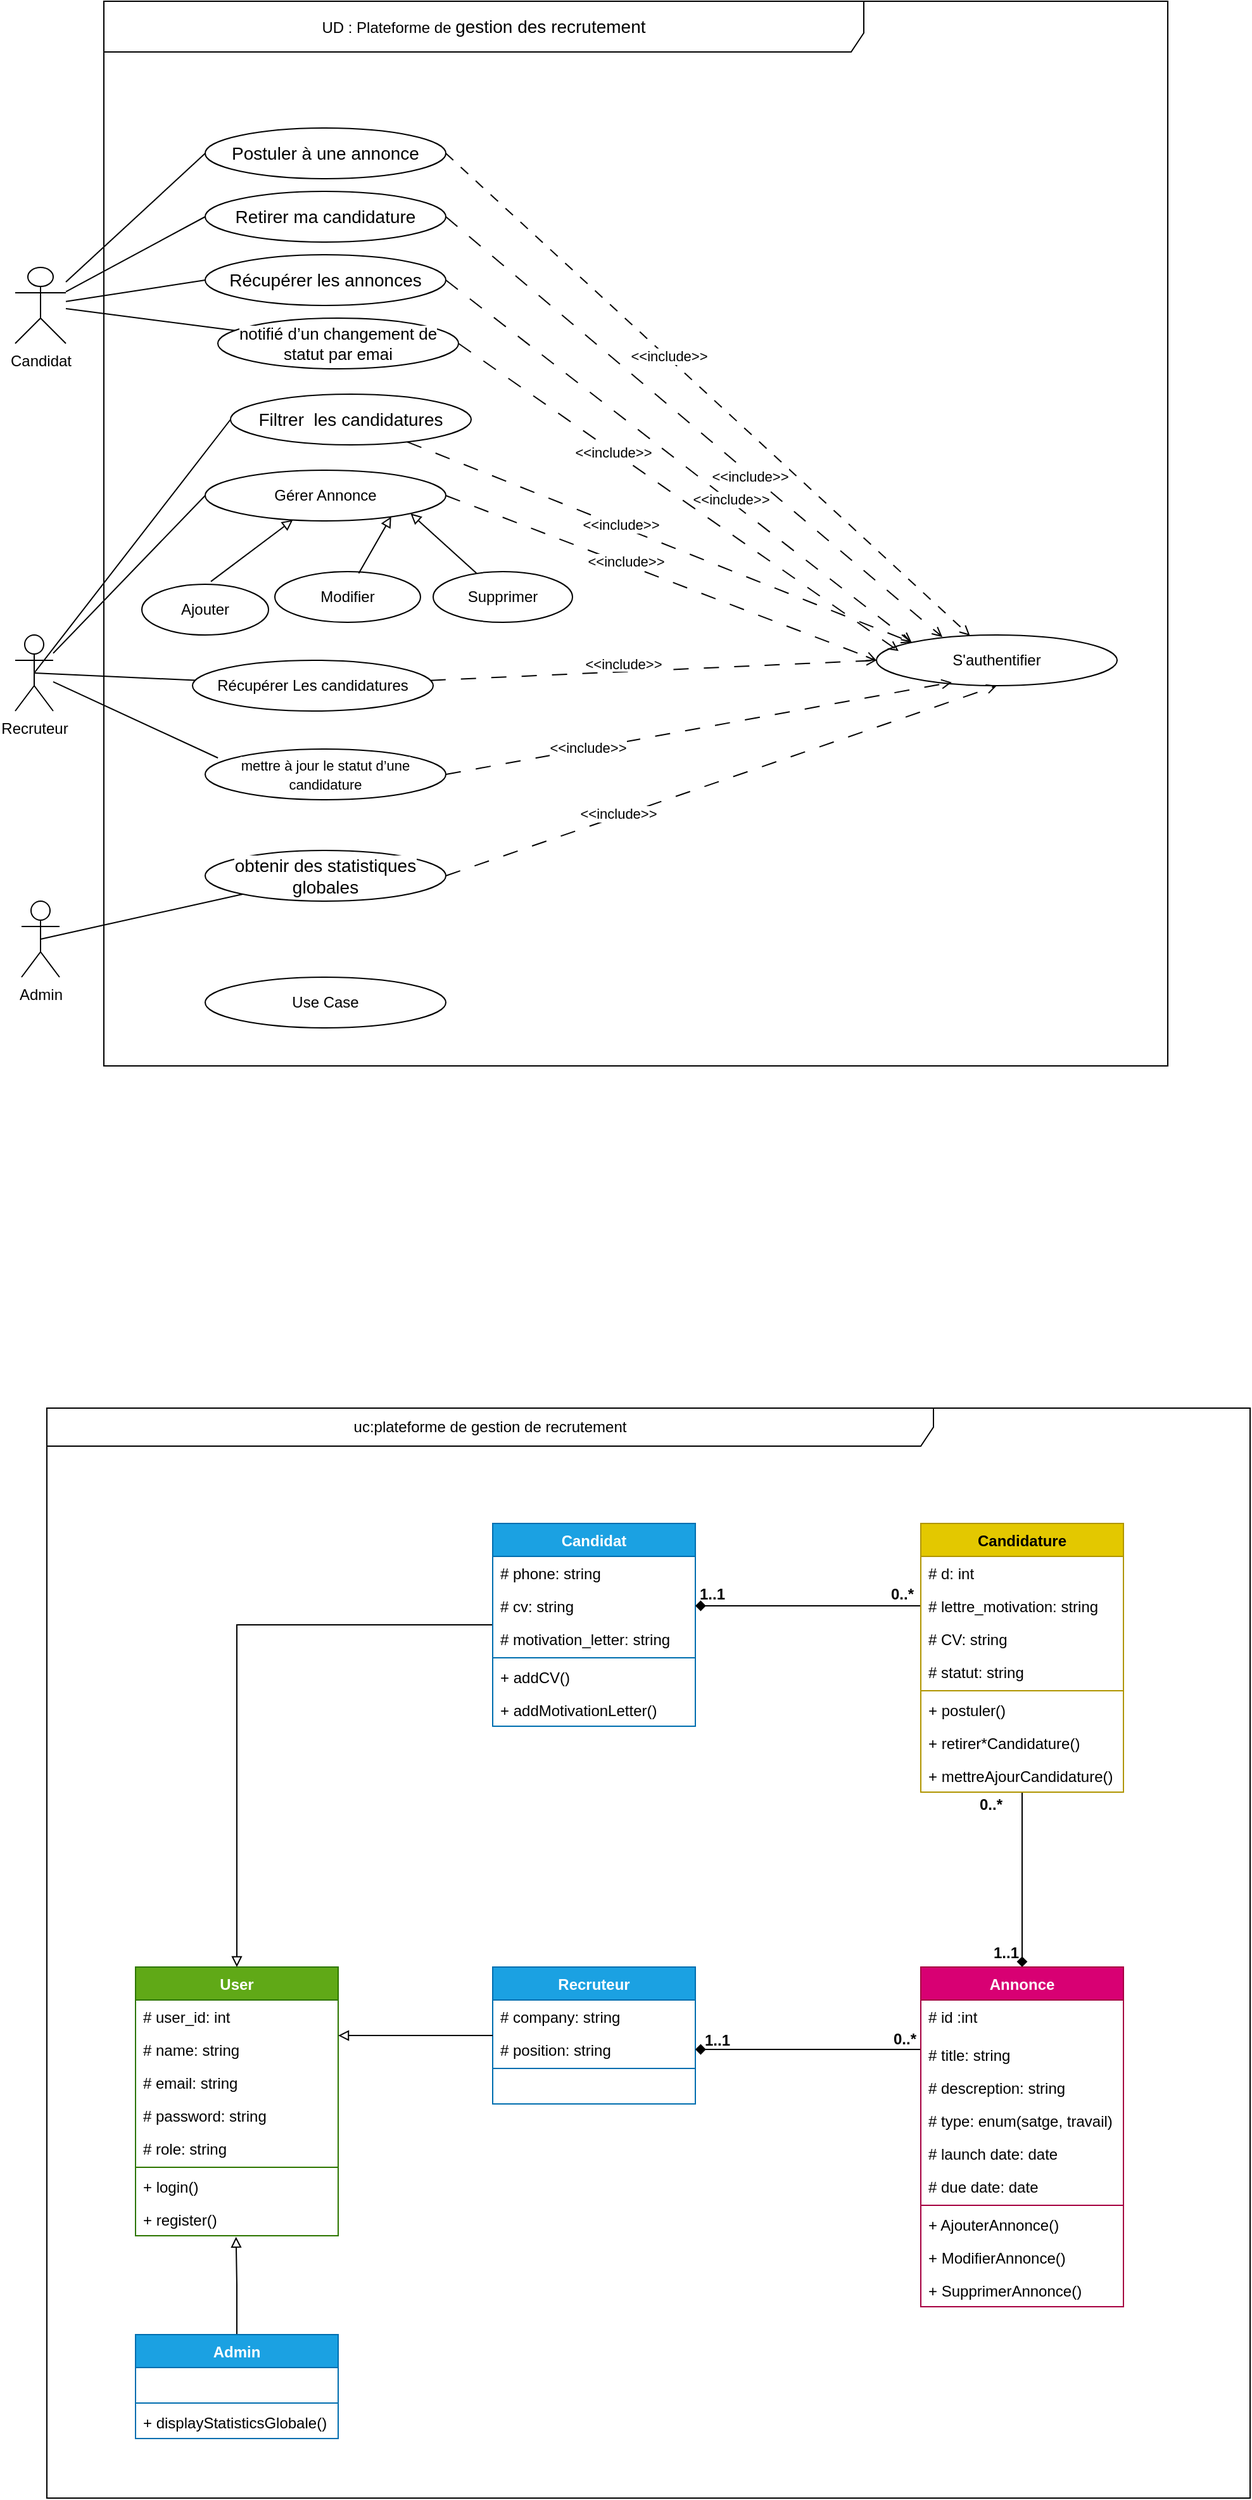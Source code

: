 <mxfile version="26.1.1">
  <diagram name="Page-1" id="lt_6chC2XqTrLGjr5Eiz">
    <mxGraphModel dx="1594" dy="835" grid="1" gridSize="10" guides="1" tooltips="1" connect="1" arrows="1" fold="1" page="1" pageScale="1" pageWidth="1100" pageHeight="850" math="0" shadow="0">
      <root>
        <mxCell id="0" />
        <mxCell id="1" parent="0" />
        <mxCell id="cfApL4s1ZrQ7Wk8DJl4_-1" value="UD : Plateforme de&amp;nbsp;&lt;span style=&quot;font-family: &amp;quot;Nunito Sans&amp;quot;, sans-serif; font-size: 14px; text-align: start; white-space-collapse: preserve; background-color: rgb(255, 255, 255);&quot;&gt;gestion des recrutement&lt;/span&gt;" style="shape=umlFrame;whiteSpace=wrap;html=1;pointerEvents=0;width=600;height=40;" vertex="1" parent="1">
          <mxGeometry x="120" width="840" height="840" as="geometry" />
        </mxCell>
        <mxCell id="cfApL4s1ZrQ7Wk8DJl4_-21" style="rounded=0;orthogonalLoop=1;jettySize=auto;html=1;entryX=0;entryY=0.5;entryDx=0;entryDy=0;endArrow=none;startFill=0;" edge="1" parent="1" source="cfApL4s1ZrQ7Wk8DJl4_-2" target="cfApL4s1ZrQ7Wk8DJl4_-5">
          <mxGeometry relative="1" as="geometry" />
        </mxCell>
        <mxCell id="cfApL4s1ZrQ7Wk8DJl4_-22" style="rounded=0;orthogonalLoop=1;jettySize=auto;html=1;entryX=0;entryY=0.5;entryDx=0;entryDy=0;endArrow=none;startFill=0;" edge="1" parent="1" source="cfApL4s1ZrQ7Wk8DJl4_-2" target="cfApL4s1ZrQ7Wk8DJl4_-11">
          <mxGeometry relative="1" as="geometry" />
        </mxCell>
        <mxCell id="cfApL4s1ZrQ7Wk8DJl4_-23" style="rounded=0;orthogonalLoop=1;jettySize=auto;html=1;entryX=0;entryY=0.5;entryDx=0;entryDy=0;endArrow=none;startFill=0;exitX=0.5;exitY=0.5;exitDx=0;exitDy=0;exitPerimeter=0;" edge="1" parent="1" source="cfApL4s1ZrQ7Wk8DJl4_-3" target="cfApL4s1ZrQ7Wk8DJl4_-12">
          <mxGeometry relative="1" as="geometry" />
        </mxCell>
        <mxCell id="cfApL4s1ZrQ7Wk8DJl4_-24" style="rounded=0;orthogonalLoop=1;jettySize=auto;html=1;entryX=0;entryY=0.5;entryDx=0;entryDy=0;endArrow=none;startFill=0;" edge="1" parent="1" source="cfApL4s1ZrQ7Wk8DJl4_-2" target="cfApL4s1ZrQ7Wk8DJl4_-8">
          <mxGeometry relative="1" as="geometry" />
        </mxCell>
        <mxCell id="cfApL4s1ZrQ7Wk8DJl4_-2" value="Candidat" style="shape=umlActor;verticalLabelPosition=bottom;verticalAlign=top;html=1;" vertex="1" parent="1">
          <mxGeometry x="50" y="210" width="40" height="60" as="geometry" />
        </mxCell>
        <mxCell id="cfApL4s1ZrQ7Wk8DJl4_-3" value="Recruteur" style="shape=umlActor;verticalLabelPosition=bottom;verticalAlign=top;html=1;" vertex="1" parent="1">
          <mxGeometry x="50" y="500" width="30" height="60" as="geometry" />
        </mxCell>
        <mxCell id="cfApL4s1ZrQ7Wk8DJl4_-4" value="Admin" style="shape=umlActor;verticalLabelPosition=bottom;verticalAlign=top;html=1;" vertex="1" parent="1">
          <mxGeometry x="55" y="710" width="30" height="60" as="geometry" />
        </mxCell>
        <mxCell id="cfApL4s1ZrQ7Wk8DJl4_-37" style="rounded=0;orthogonalLoop=1;jettySize=auto;html=1;exitX=1;exitY=0.5;exitDx=0;exitDy=0;endArrow=open;endFill=0;dashed=1;dashPattern=8 8;" edge="1" parent="1" source="cfApL4s1ZrQ7Wk8DJl4_-5" target="cfApL4s1ZrQ7Wk8DJl4_-14">
          <mxGeometry relative="1" as="geometry" />
        </mxCell>
        <mxCell id="cfApL4s1ZrQ7Wk8DJl4_-44" value="&amp;lt;&amp;lt;include&amp;gt;&amp;gt;" style="edgeLabel;html=1;align=center;verticalAlign=middle;resizable=0;points=[];" vertex="1" connectable="0" parent="cfApL4s1ZrQ7Wk8DJl4_-37">
          <mxGeometry x="-0.154" y="2" relative="1" as="geometry">
            <mxPoint x="-1" as="offset" />
          </mxGeometry>
        </mxCell>
        <mxCell id="cfApL4s1ZrQ7Wk8DJl4_-5" value="&lt;span style=&quot;font-family: &amp;quot;Nunito Sans&amp;quot;, sans-serif; font-size: 14px; text-align: left; background-color: rgb(255, 255, 255);&quot;&gt;Postuler à une annonce&lt;/span&gt;" style="ellipse;whiteSpace=wrap;html=1;" vertex="1" parent="1">
          <mxGeometry x="200" y="100" width="190" height="40" as="geometry" />
        </mxCell>
        <mxCell id="cfApL4s1ZrQ7Wk8DJl4_-6" value="Modifier" style="ellipse;whiteSpace=wrap;html=1;" vertex="1" parent="1">
          <mxGeometry x="255" y="450" width="115" height="40" as="geometry" />
        </mxCell>
        <mxCell id="cfApL4s1ZrQ7Wk8DJl4_-29" style="rounded=0;orthogonalLoop=1;jettySize=auto;html=1;entryX=1;entryY=1;entryDx=0;entryDy=0;endArrow=block;endFill=0;" edge="1" parent="1" source="cfApL4s1ZrQ7Wk8DJl4_-7" target="cfApL4s1ZrQ7Wk8DJl4_-13">
          <mxGeometry relative="1" as="geometry" />
        </mxCell>
        <mxCell id="cfApL4s1ZrQ7Wk8DJl4_-7" value="Supprimer" style="ellipse;whiteSpace=wrap;html=1;" vertex="1" parent="1">
          <mxGeometry x="380" y="450" width="110" height="40" as="geometry" />
        </mxCell>
        <mxCell id="cfApL4s1ZrQ7Wk8DJl4_-39" style="rounded=0;orthogonalLoop=1;jettySize=auto;html=1;exitX=1;exitY=0.5;exitDx=0;exitDy=0;entryX=0;entryY=0;entryDx=0;entryDy=0;endArrow=open;endFill=0;dashed=1;dashPattern=12 12;" edge="1" parent="1" source="cfApL4s1ZrQ7Wk8DJl4_-8" target="cfApL4s1ZrQ7Wk8DJl4_-14">
          <mxGeometry relative="1" as="geometry" />
        </mxCell>
        <mxCell id="cfApL4s1ZrQ7Wk8DJl4_-50" value="&amp;lt;&amp;lt;include&amp;gt;&amp;gt;" style="edgeLabel;html=1;align=center;verticalAlign=middle;resizable=0;points=[];" vertex="1" connectable="0" parent="cfApL4s1ZrQ7Wk8DJl4_-39">
          <mxGeometry x="0.211" y="1" relative="1" as="geometry">
            <mxPoint x="1" as="offset" />
          </mxGeometry>
        </mxCell>
        <mxCell id="cfApL4s1ZrQ7Wk8DJl4_-8" value="&lt;span style=&quot;font-family: &amp;quot;Nunito Sans&amp;quot;, sans-serif; font-size: 14px; text-align: left; background-color: rgb(255, 255, 255);&quot;&gt;Récupérer les annonces&lt;/span&gt;" style="ellipse;whiteSpace=wrap;html=1;" vertex="1" parent="1">
          <mxGeometry x="200" y="200" width="190" height="40" as="geometry" />
        </mxCell>
        <mxCell id="cfApL4s1ZrQ7Wk8DJl4_-11" value="&lt;span style=&quot;font-family: &amp;quot;Nunito Sans&amp;quot;, sans-serif; font-size: 14px; text-align: left; background-color: rgb(255, 255, 255);&quot;&gt;Retirer ma candidature&lt;/span&gt;" style="ellipse;whiteSpace=wrap;html=1;" vertex="1" parent="1">
          <mxGeometry x="200" y="150" width="190" height="40" as="geometry" />
        </mxCell>
        <mxCell id="cfApL4s1ZrQ7Wk8DJl4_-41" style="rounded=0;orthogonalLoop=1;jettySize=auto;html=1;entryX=0;entryY=0;entryDx=0;entryDy=0;endArrow=open;endFill=0;dashed=1;dashPattern=12 12;" edge="1" parent="1" source="cfApL4s1ZrQ7Wk8DJl4_-12" target="cfApL4s1ZrQ7Wk8DJl4_-14">
          <mxGeometry relative="1" as="geometry" />
        </mxCell>
        <mxCell id="cfApL4s1ZrQ7Wk8DJl4_-52" value="&amp;lt;&amp;lt;include&amp;gt;&amp;gt;" style="edgeLabel;html=1;align=center;verticalAlign=middle;resizable=0;points=[];" vertex="1" connectable="0" parent="cfApL4s1ZrQ7Wk8DJl4_-41">
          <mxGeometry x="-0.161" y="2" relative="1" as="geometry">
            <mxPoint as="offset" />
          </mxGeometry>
        </mxCell>
        <mxCell id="cfApL4s1ZrQ7Wk8DJl4_-12" value="&lt;span style=&quot;font-family: &amp;quot;Nunito Sans&amp;quot;, sans-serif; font-size: 14px; text-align: left; background-color: rgb(255, 255, 255);&quot;&gt;Filtrer&amp;nbsp; les candidatures&lt;/span&gt;" style="ellipse;whiteSpace=wrap;html=1;" vertex="1" parent="1">
          <mxGeometry x="220" y="310" width="190" height="40" as="geometry" />
        </mxCell>
        <mxCell id="cfApL4s1ZrQ7Wk8DJl4_-42" style="rounded=0;orthogonalLoop=1;jettySize=auto;html=1;entryX=0;entryY=0.5;entryDx=0;entryDy=0;exitX=1;exitY=0.5;exitDx=0;exitDy=0;dashed=1;dashPattern=12 12;endArrow=open;endFill=0;" edge="1" parent="1" source="cfApL4s1ZrQ7Wk8DJl4_-13" target="cfApL4s1ZrQ7Wk8DJl4_-14">
          <mxGeometry relative="1" as="geometry" />
        </mxCell>
        <mxCell id="cfApL4s1ZrQ7Wk8DJl4_-53" value="&amp;lt;&amp;lt;include&amp;gt;&amp;gt;" style="edgeLabel;html=1;align=center;verticalAlign=middle;resizable=0;points=[];" vertex="1" connectable="0" parent="cfApL4s1ZrQ7Wk8DJl4_-42">
          <mxGeometry x="-0.178" y="2" relative="1" as="geometry">
            <mxPoint x="1" as="offset" />
          </mxGeometry>
        </mxCell>
        <mxCell id="cfApL4s1ZrQ7Wk8DJl4_-13" value="Gérer Annonce" style="ellipse;whiteSpace=wrap;html=1;" vertex="1" parent="1">
          <mxGeometry x="200" y="370" width="190" height="40" as="geometry" />
        </mxCell>
        <mxCell id="cfApL4s1ZrQ7Wk8DJl4_-14" value="S&#39;authentifier" style="ellipse;whiteSpace=wrap;html=1;" vertex="1" parent="1">
          <mxGeometry x="730" y="500" width="190" height="40" as="geometry" />
        </mxCell>
        <mxCell id="cfApL4s1ZrQ7Wk8DJl4_-15" value="Ajouter" style="ellipse;whiteSpace=wrap;html=1;" vertex="1" parent="1">
          <mxGeometry x="150" y="460" width="100" height="40" as="geometry" />
        </mxCell>
        <mxCell id="cfApL4s1ZrQ7Wk8DJl4_-36" style="rounded=0;orthogonalLoop=1;jettySize=auto;html=1;entryX=0;entryY=0.5;entryDx=0;entryDy=0;dashed=1;dashPattern=12 12;endArrow=open;endFill=0;" edge="1" parent="1" source="cfApL4s1ZrQ7Wk8DJl4_-16" target="cfApL4s1ZrQ7Wk8DJl4_-14">
          <mxGeometry relative="1" as="geometry" />
        </mxCell>
        <mxCell id="cfApL4s1ZrQ7Wk8DJl4_-16" value="Récupérer Les candidatures" style="ellipse;whiteSpace=wrap;html=1;" vertex="1" parent="1">
          <mxGeometry x="190" y="520" width="190" height="40" as="geometry" />
        </mxCell>
        <mxCell id="cfApL4s1ZrQ7Wk8DJl4_-31" style="rounded=0;orthogonalLoop=1;jettySize=auto;html=1;endArrow=none;startFill=0;exitX=0.053;exitY=0.175;exitDx=0;exitDy=0;exitPerimeter=0;" edge="1" parent="1" source="cfApL4s1ZrQ7Wk8DJl4_-17" target="cfApL4s1ZrQ7Wk8DJl4_-3">
          <mxGeometry relative="1" as="geometry" />
        </mxCell>
        <mxCell id="cfApL4s1ZrQ7Wk8DJl4_-35" style="rounded=0;orthogonalLoop=1;jettySize=auto;html=1;entryX=0.313;entryY=0.933;entryDx=0;entryDy=0;exitX=1;exitY=0.5;exitDx=0;exitDy=0;entryPerimeter=0;dashed=1;dashPattern=12 12;endArrow=open;endFill=0;" edge="1" parent="1" source="cfApL4s1ZrQ7Wk8DJl4_-17" target="cfApL4s1ZrQ7Wk8DJl4_-14">
          <mxGeometry relative="1" as="geometry" />
        </mxCell>
        <mxCell id="cfApL4s1ZrQ7Wk8DJl4_-55" value="&amp;lt;&amp;lt;include&amp;gt;&amp;gt;" style="edgeLabel;html=1;align=center;verticalAlign=middle;resizable=0;points=[];" vertex="1" connectable="0" parent="cfApL4s1ZrQ7Wk8DJl4_-35">
          <mxGeometry x="-0.442" y="1" relative="1" as="geometry">
            <mxPoint as="offset" />
          </mxGeometry>
        </mxCell>
        <mxCell id="cfApL4s1ZrQ7Wk8DJl4_-17" value="&lt;span style=&quot;font-family: &amp;quot;Nunito Sans&amp;quot;, sans-serif; text-align: left; background-color: rgb(255, 255, 255);&quot;&gt;&lt;font style=&quot;font-size: 11px;&quot;&gt;mettre à jour le statut d’une candidature&lt;/font&gt;&lt;/span&gt;" style="ellipse;whiteSpace=wrap;html=1;" vertex="1" parent="1">
          <mxGeometry x="200" y="590" width="190" height="40" as="geometry" />
        </mxCell>
        <mxCell id="cfApL4s1ZrQ7Wk8DJl4_-34" style="rounded=0;orthogonalLoop=1;jettySize=auto;html=1;exitX=1;exitY=0.5;exitDx=0;exitDy=0;entryX=0.5;entryY=1;entryDx=0;entryDy=0;dashed=1;dashPattern=12 12;endArrow=open;endFill=0;" edge="1" parent="1" source="cfApL4s1ZrQ7Wk8DJl4_-18" target="cfApL4s1ZrQ7Wk8DJl4_-14">
          <mxGeometry relative="1" as="geometry" />
        </mxCell>
        <mxCell id="cfApL4s1ZrQ7Wk8DJl4_-56" value="&amp;lt;&amp;lt;include&amp;gt;&amp;gt;" style="edgeLabel;html=1;align=center;verticalAlign=middle;resizable=0;points=[];" vertex="1" connectable="0" parent="cfApL4s1ZrQ7Wk8DJl4_-34">
          <mxGeometry x="-0.372" y="2" relative="1" as="geometry">
            <mxPoint as="offset" />
          </mxGeometry>
        </mxCell>
        <mxCell id="cfApL4s1ZrQ7Wk8DJl4_-18" value="&lt;span style=&quot;font-family: &amp;quot;Nunito Sans&amp;quot;, sans-serif; font-size: 14px; text-align: left; background-color: rgb(255, 255, 255);&quot;&gt;obtenir des statistiques globales&lt;/span&gt;" style="ellipse;whiteSpace=wrap;html=1;" vertex="1" parent="1">
          <mxGeometry x="200" y="670" width="190" height="40" as="geometry" />
        </mxCell>
        <mxCell id="cfApL4s1ZrQ7Wk8DJl4_-32" style="rounded=0;orthogonalLoop=1;jettySize=auto;html=1;endArrow=none;startFill=0;" edge="1" parent="1" source="cfApL4s1ZrQ7Wk8DJl4_-19" target="cfApL4s1ZrQ7Wk8DJl4_-2">
          <mxGeometry relative="1" as="geometry" />
        </mxCell>
        <mxCell id="cfApL4s1ZrQ7Wk8DJl4_-19" value="&lt;span style=&quot;font-family: &amp;quot;Nunito Sans&amp;quot;, sans-serif; text-align: left; background-color: rgb(255, 255, 255);&quot;&gt;&lt;font style=&quot;font-size: 13px;&quot;&gt;notifié d’un changement de statut par emai&lt;/font&gt;&lt;/span&gt;" style="ellipse;whiteSpace=wrap;html=1;" vertex="1" parent="1">
          <mxGeometry x="210" y="250" width="190" height="40" as="geometry" />
        </mxCell>
        <mxCell id="cfApL4s1ZrQ7Wk8DJl4_-20" value="Use Case" style="ellipse;whiteSpace=wrap;html=1;" vertex="1" parent="1">
          <mxGeometry x="200" y="770" width="190" height="40" as="geometry" />
        </mxCell>
        <mxCell id="cfApL4s1ZrQ7Wk8DJl4_-25" style="rounded=0;orthogonalLoop=1;jettySize=auto;html=1;entryX=0;entryY=0.5;entryDx=0;entryDy=0;endArrow=none;startFill=0;" edge="1" parent="1" source="cfApL4s1ZrQ7Wk8DJl4_-3" target="cfApL4s1ZrQ7Wk8DJl4_-13">
          <mxGeometry relative="1" as="geometry" />
        </mxCell>
        <mxCell id="cfApL4s1ZrQ7Wk8DJl4_-26" style="rounded=0;orthogonalLoop=1;jettySize=auto;html=1;entryX=0.545;entryY=-0.055;entryDx=0;entryDy=0;entryPerimeter=0;startArrow=block;startFill=0;endArrow=none;" edge="1" parent="1" source="cfApL4s1ZrQ7Wk8DJl4_-13" target="cfApL4s1ZrQ7Wk8DJl4_-15">
          <mxGeometry relative="1" as="geometry" />
        </mxCell>
        <mxCell id="cfApL4s1ZrQ7Wk8DJl4_-27" style="rounded=0;orthogonalLoop=1;jettySize=auto;html=1;exitX=0.576;exitY=0.035;exitDx=0;exitDy=0;entryX=0.773;entryY=0.915;entryDx=0;entryDy=0;entryPerimeter=0;startArrow=none;startFill=0;endArrow=block;endFill=0;exitPerimeter=0;" edge="1" parent="1" source="cfApL4s1ZrQ7Wk8DJl4_-6" target="cfApL4s1ZrQ7Wk8DJl4_-13">
          <mxGeometry relative="1" as="geometry" />
        </mxCell>
        <mxCell id="cfApL4s1ZrQ7Wk8DJl4_-30" style="rounded=0;orthogonalLoop=1;jettySize=auto;html=1;entryX=0.5;entryY=0.5;entryDx=0;entryDy=0;entryPerimeter=0;endArrow=none;startFill=0;" edge="1" parent="1" source="cfApL4s1ZrQ7Wk8DJl4_-16" target="cfApL4s1ZrQ7Wk8DJl4_-3">
          <mxGeometry relative="1" as="geometry" />
        </mxCell>
        <mxCell id="cfApL4s1ZrQ7Wk8DJl4_-33" style="rounded=0;orthogonalLoop=1;jettySize=auto;html=1;entryX=0.5;entryY=0.5;entryDx=0;entryDy=0;entryPerimeter=0;endArrow=none;startFill=0;" edge="1" parent="1" source="cfApL4s1ZrQ7Wk8DJl4_-18" target="cfApL4s1ZrQ7Wk8DJl4_-4">
          <mxGeometry relative="1" as="geometry" />
        </mxCell>
        <mxCell id="cfApL4s1ZrQ7Wk8DJl4_-38" style="rounded=0;orthogonalLoop=1;jettySize=auto;html=1;entryX=0.274;entryY=0.04;entryDx=0;entryDy=0;entryPerimeter=0;endArrow=open;endFill=0;exitX=1;exitY=0.5;exitDx=0;exitDy=0;dashed=1;dashPattern=12 12;" edge="1" parent="1" source="cfApL4s1ZrQ7Wk8DJl4_-11" target="cfApL4s1ZrQ7Wk8DJl4_-14">
          <mxGeometry relative="1" as="geometry" />
        </mxCell>
        <mxCell id="cfApL4s1ZrQ7Wk8DJl4_-48" value="&amp;lt;&amp;lt;include&amp;gt;&amp;gt;" style="edgeLabel;html=1;align=center;verticalAlign=middle;resizable=0;points=[];" vertex="1" connectable="0" parent="cfApL4s1ZrQ7Wk8DJl4_-38">
          <mxGeometry x="0.232" y="-1" relative="1" as="geometry">
            <mxPoint x="-1" as="offset" />
          </mxGeometry>
        </mxCell>
        <mxCell id="cfApL4s1ZrQ7Wk8DJl4_-40" style="rounded=0;orthogonalLoop=1;jettySize=auto;html=1;entryX=0.092;entryY=0.317;entryDx=0;entryDy=0;entryPerimeter=0;exitX=1;exitY=0.5;exitDx=0;exitDy=0;dashed=1;dashPattern=12 12;endArrow=open;endFill=0;" edge="1" parent="1" source="cfApL4s1ZrQ7Wk8DJl4_-19" target="cfApL4s1ZrQ7Wk8DJl4_-14">
          <mxGeometry relative="1" as="geometry" />
        </mxCell>
        <mxCell id="cfApL4s1ZrQ7Wk8DJl4_-51" value="&amp;lt;&amp;lt;include&amp;gt;&amp;gt;" style="edgeLabel;html=1;align=center;verticalAlign=middle;resizable=0;points=[];" vertex="1" connectable="0" parent="cfApL4s1ZrQ7Wk8DJl4_-40">
          <mxGeometry x="-0.3" relative="1" as="geometry">
            <mxPoint y="1" as="offset" />
          </mxGeometry>
        </mxCell>
        <mxCell id="cfApL4s1ZrQ7Wk8DJl4_-54" value="&lt;span style=&quot;font-size: 11px; background-color: rgb(255, 255, 255);&quot;&gt;&amp;lt;&amp;lt;include&amp;gt;&amp;gt;&lt;/span&gt;" style="text;html=1;align=center;verticalAlign=middle;resizable=0;points=[];autosize=1;strokeColor=none;fillColor=none;" vertex="1" parent="1">
          <mxGeometry x="490" y="508" width="80" height="30" as="geometry" />
        </mxCell>
        <mxCell id="cfApL4s1ZrQ7Wk8DJl4_-129" value="uc:plateforme de gestion de recrutement" style="shape=umlFrame;whiteSpace=wrap;html=1;pointerEvents=0;width=700;height=30;" vertex="1" parent="1">
          <mxGeometry x="75" y="1110" width="950" height="860" as="geometry" />
        </mxCell>
        <mxCell id="cfApL4s1ZrQ7Wk8DJl4_-202" value="User" style="swimlane;fontStyle=1;align=center;verticalAlign=top;childLayout=stackLayout;horizontal=1;startSize=26;horizontalStack=0;resizeParent=1;resizeParentMax=0;resizeLast=0;collapsible=1;marginBottom=0;whiteSpace=wrap;html=1;fillColor=#60a917;strokeColor=#2D7600;fontColor=#ffffff;" vertex="1" parent="1">
          <mxGeometry x="145" y="1551" width="160" height="212" as="geometry" />
        </mxCell>
        <mxCell id="cfApL4s1ZrQ7Wk8DJl4_-203" value="# user_id: int" style="text;strokeColor=none;fillColor=none;align=left;verticalAlign=top;spacingLeft=4;spacingRight=4;overflow=hidden;rotatable=0;points=[[0,0.5],[1,0.5]];portConstraint=eastwest;whiteSpace=wrap;html=1;" vertex="1" parent="cfApL4s1ZrQ7Wk8DJl4_-202">
          <mxGeometry y="26" width="160" height="26" as="geometry" />
        </mxCell>
        <mxCell id="cfApL4s1ZrQ7Wk8DJl4_-204" value="# name: string" style="text;strokeColor=none;fillColor=none;align=left;verticalAlign=top;spacingLeft=4;spacingRight=4;overflow=hidden;rotatable=0;points=[[0,0.5],[1,0.5]];portConstraint=eastwest;whiteSpace=wrap;html=1;" vertex="1" parent="cfApL4s1ZrQ7Wk8DJl4_-202">
          <mxGeometry y="52" width="160" height="26" as="geometry" />
        </mxCell>
        <mxCell id="cfApL4s1ZrQ7Wk8DJl4_-205" value="# email: string" style="text;strokeColor=none;fillColor=none;align=left;verticalAlign=top;spacingLeft=4;spacingRight=4;overflow=hidden;rotatable=0;points=[[0,0.5],[1,0.5]];portConstraint=eastwest;whiteSpace=wrap;html=1;" vertex="1" parent="cfApL4s1ZrQ7Wk8DJl4_-202">
          <mxGeometry y="78" width="160" height="26" as="geometry" />
        </mxCell>
        <mxCell id="cfApL4s1ZrQ7Wk8DJl4_-206" value="# password: string" style="text;strokeColor=none;fillColor=none;align=left;verticalAlign=top;spacingLeft=4;spacingRight=4;overflow=hidden;rotatable=0;points=[[0,0.5],[1,0.5]];portConstraint=eastwest;whiteSpace=wrap;html=1;" vertex="1" parent="cfApL4s1ZrQ7Wk8DJl4_-202">
          <mxGeometry y="104" width="160" height="26" as="geometry" />
        </mxCell>
        <mxCell id="cfApL4s1ZrQ7Wk8DJl4_-207" value="# role: string" style="text;strokeColor=none;fillColor=none;align=left;verticalAlign=top;spacingLeft=4;spacingRight=4;overflow=hidden;rotatable=0;points=[[0,0.5],[1,0.5]];portConstraint=eastwest;whiteSpace=wrap;html=1;" vertex="1" parent="cfApL4s1ZrQ7Wk8DJl4_-202">
          <mxGeometry y="130" width="160" height="26" as="geometry" />
        </mxCell>
        <mxCell id="cfApL4s1ZrQ7Wk8DJl4_-208" value="" style="line;strokeWidth=1;fillColor=none;align=left;verticalAlign=middle;spacingTop=-1;spacingLeft=3;spacingRight=3;rotatable=0;labelPosition=right;points=[];portConstraint=eastwest;strokeColor=inherit;" vertex="1" parent="cfApL4s1ZrQ7Wk8DJl4_-202">
          <mxGeometry y="156" width="160" height="4" as="geometry" />
        </mxCell>
        <mxCell id="cfApL4s1ZrQ7Wk8DJl4_-209" value="+ login()" style="text;strokeColor=none;fillColor=none;align=left;verticalAlign=top;spacingLeft=4;spacingRight=4;overflow=hidden;rotatable=0;points=[[0,0.5],[1,0.5]];portConstraint=eastwest;whiteSpace=wrap;html=1;" vertex="1" parent="cfApL4s1ZrQ7Wk8DJl4_-202">
          <mxGeometry y="160" width="160" height="26" as="geometry" />
        </mxCell>
        <mxCell id="cfApL4s1ZrQ7Wk8DJl4_-210" value="+ register()" style="text;strokeColor=none;fillColor=none;align=left;verticalAlign=top;spacingLeft=4;spacingRight=4;overflow=hidden;rotatable=0;points=[[0,0.5],[1,0.5]];portConstraint=eastwest;whiteSpace=wrap;html=1;" vertex="1" parent="cfApL4s1ZrQ7Wk8DJl4_-202">
          <mxGeometry y="186" width="160" height="26" as="geometry" />
        </mxCell>
        <mxCell id="cfApL4s1ZrQ7Wk8DJl4_-211" style="edgeStyle=orthogonalEdgeStyle;rounded=0;orthogonalLoop=1;jettySize=auto;html=1;entryX=0.5;entryY=0;entryDx=0;entryDy=0;endArrow=block;endFill=0;" edge="1" parent="1" source="cfApL4s1ZrQ7Wk8DJl4_-212" target="cfApL4s1ZrQ7Wk8DJl4_-202">
          <mxGeometry relative="1" as="geometry" />
        </mxCell>
        <mxCell id="cfApL4s1ZrQ7Wk8DJl4_-212" value="Candidat" style="swimlane;fontStyle=1;align=center;verticalAlign=top;childLayout=stackLayout;horizontal=1;startSize=26;horizontalStack=0;resizeParent=1;resizeParentMax=0;resizeLast=0;collapsible=1;marginBottom=0;whiteSpace=wrap;html=1;fillColor=#1ba1e2;strokeColor=#006EAF;fontColor=#ffffff;" vertex="1" parent="1">
          <mxGeometry x="427" y="1201" width="160" height="160" as="geometry" />
        </mxCell>
        <mxCell id="cfApL4s1ZrQ7Wk8DJl4_-213" value="# phone: string" style="text;strokeColor=none;fillColor=none;align=left;verticalAlign=top;spacingLeft=4;spacingRight=4;overflow=hidden;rotatable=0;points=[[0,0.5],[1,0.5]];portConstraint=eastwest;whiteSpace=wrap;html=1;" vertex="1" parent="cfApL4s1ZrQ7Wk8DJl4_-212">
          <mxGeometry y="26" width="160" height="26" as="geometry" />
        </mxCell>
        <mxCell id="cfApL4s1ZrQ7Wk8DJl4_-214" value="# cv: string" style="text;strokeColor=none;fillColor=none;align=left;verticalAlign=top;spacingLeft=4;spacingRight=4;overflow=hidden;rotatable=0;points=[[0,0.5],[1,0.5]];portConstraint=eastwest;whiteSpace=wrap;html=1;" vertex="1" parent="cfApL4s1ZrQ7Wk8DJl4_-212">
          <mxGeometry y="52" width="160" height="26" as="geometry" />
        </mxCell>
        <mxCell id="cfApL4s1ZrQ7Wk8DJl4_-215" value="# motivation_letter: string" style="text;strokeColor=none;fillColor=none;align=left;verticalAlign=top;spacingLeft=4;spacingRight=4;overflow=hidden;rotatable=0;points=[[0,0.5],[1,0.5]];portConstraint=eastwest;whiteSpace=wrap;html=1;" vertex="1" parent="cfApL4s1ZrQ7Wk8DJl4_-212">
          <mxGeometry y="78" width="160" height="26" as="geometry" />
        </mxCell>
        <mxCell id="cfApL4s1ZrQ7Wk8DJl4_-216" value="" style="line;strokeWidth=1;fillColor=none;align=left;verticalAlign=middle;spacingTop=-1;spacingLeft=3;spacingRight=3;rotatable=0;labelPosition=right;points=[];portConstraint=eastwest;strokeColor=inherit;" vertex="1" parent="cfApL4s1ZrQ7Wk8DJl4_-212">
          <mxGeometry y="104" width="160" height="4" as="geometry" />
        </mxCell>
        <mxCell id="cfApL4s1ZrQ7Wk8DJl4_-217" value="+ addCV()" style="text;strokeColor=none;fillColor=none;align=left;verticalAlign=top;spacingLeft=4;spacingRight=4;overflow=hidden;rotatable=0;points=[[0,0.5],[1,0.5]];portConstraint=eastwest;whiteSpace=wrap;html=1;" vertex="1" parent="cfApL4s1ZrQ7Wk8DJl4_-212">
          <mxGeometry y="108" width="160" height="26" as="geometry" />
        </mxCell>
        <mxCell id="cfApL4s1ZrQ7Wk8DJl4_-218" value="+ addMotivationLetter()" style="text;strokeColor=none;fillColor=none;align=left;verticalAlign=top;spacingLeft=4;spacingRight=4;overflow=hidden;rotatable=0;points=[[0,0.5],[1,0.5]];portConstraint=eastwest;whiteSpace=wrap;html=1;" vertex="1" parent="cfApL4s1ZrQ7Wk8DJl4_-212">
          <mxGeometry y="134" width="160" height="26" as="geometry" />
        </mxCell>
        <mxCell id="cfApL4s1ZrQ7Wk8DJl4_-219" value="Recruteur" style="swimlane;fontStyle=1;align=center;verticalAlign=top;childLayout=stackLayout;horizontal=1;startSize=26;horizontalStack=0;resizeParent=1;resizeParentMax=0;resizeLast=0;collapsible=1;marginBottom=0;whiteSpace=wrap;html=1;fillColor=#1ba1e2;strokeColor=#006EAF;fontColor=#ffffff;" vertex="1" parent="1">
          <mxGeometry x="427" y="1551" width="160" height="108" as="geometry" />
        </mxCell>
        <mxCell id="cfApL4s1ZrQ7Wk8DJl4_-220" value="# company: string" style="text;strokeColor=none;fillColor=none;align=left;verticalAlign=top;spacingLeft=4;spacingRight=4;overflow=hidden;rotatable=0;points=[[0,0.5],[1,0.5]];portConstraint=eastwest;whiteSpace=wrap;html=1;" vertex="1" parent="cfApL4s1ZrQ7Wk8DJl4_-219">
          <mxGeometry y="26" width="160" height="26" as="geometry" />
        </mxCell>
        <mxCell id="cfApL4s1ZrQ7Wk8DJl4_-221" value="# position: string" style="text;strokeColor=none;fillColor=none;align=left;verticalAlign=top;spacingLeft=4;spacingRight=4;overflow=hidden;rotatable=0;points=[[0,0.5],[1,0.5]];portConstraint=eastwest;whiteSpace=wrap;html=1;" vertex="1" parent="cfApL4s1ZrQ7Wk8DJl4_-219">
          <mxGeometry y="52" width="160" height="26" as="geometry" />
        </mxCell>
        <mxCell id="cfApL4s1ZrQ7Wk8DJl4_-222" value="" style="line;strokeWidth=1;fillColor=none;align=left;verticalAlign=middle;spacingTop=-1;spacingLeft=3;spacingRight=3;rotatable=0;labelPosition=right;points=[];portConstraint=eastwest;strokeColor=inherit;" vertex="1" parent="cfApL4s1ZrQ7Wk8DJl4_-219">
          <mxGeometry y="78" width="160" height="4" as="geometry" />
        </mxCell>
        <mxCell id="cfApL4s1ZrQ7Wk8DJl4_-223" value="&amp;nbsp;" style="text;strokeColor=none;fillColor=none;align=left;verticalAlign=top;spacingLeft=4;spacingRight=4;overflow=hidden;rotatable=0;points=[[0,0.5],[1,0.5]];portConstraint=eastwest;whiteSpace=wrap;html=1;" vertex="1" parent="cfApL4s1ZrQ7Wk8DJl4_-219">
          <mxGeometry y="82" width="160" height="26" as="geometry" />
        </mxCell>
        <mxCell id="cfApL4s1ZrQ7Wk8DJl4_-224" style="edgeStyle=orthogonalEdgeStyle;rounded=0;orthogonalLoop=1;jettySize=auto;html=1;entryX=0.496;entryY=1.033;entryDx=0;entryDy=0;entryPerimeter=0;endArrow=block;endFill=0;" edge="1" parent="1" source="cfApL4s1ZrQ7Wk8DJl4_-225" target="cfApL4s1ZrQ7Wk8DJl4_-210">
          <mxGeometry relative="1" as="geometry">
            <mxPoint x="225" y="1771" as="targetPoint" />
          </mxGeometry>
        </mxCell>
        <mxCell id="cfApL4s1ZrQ7Wk8DJl4_-225" value="Admin" style="swimlane;fontStyle=1;align=center;verticalAlign=top;childLayout=stackLayout;horizontal=1;startSize=26;horizontalStack=0;resizeParent=1;resizeParentMax=0;resizeLast=0;collapsible=1;marginBottom=0;whiteSpace=wrap;html=1;fillColor=#1ba1e2;strokeColor=#006EAF;fontColor=#ffffff;" vertex="1" parent="1">
          <mxGeometry x="145" y="1841" width="160" height="82" as="geometry" />
        </mxCell>
        <mxCell id="cfApL4s1ZrQ7Wk8DJl4_-226" value="&amp;nbsp;" style="text;strokeColor=none;fillColor=none;align=left;verticalAlign=top;spacingLeft=4;spacingRight=4;overflow=hidden;rotatable=0;points=[[0,0.5],[1,0.5]];portConstraint=eastwest;whiteSpace=wrap;html=1;" vertex="1" parent="cfApL4s1ZrQ7Wk8DJl4_-225">
          <mxGeometry y="26" width="160" height="26" as="geometry" />
        </mxCell>
        <mxCell id="cfApL4s1ZrQ7Wk8DJl4_-227" value="" style="line;strokeWidth=1;fillColor=none;align=left;verticalAlign=middle;spacingTop=-1;spacingLeft=3;spacingRight=3;rotatable=0;labelPosition=right;points=[];portConstraint=eastwest;strokeColor=inherit;" vertex="1" parent="cfApL4s1ZrQ7Wk8DJl4_-225">
          <mxGeometry y="52" width="160" height="4" as="geometry" />
        </mxCell>
        <mxCell id="cfApL4s1ZrQ7Wk8DJl4_-228" value="+ displayStatisticsGlobale()" style="text;strokeColor=none;fillColor=none;align=left;verticalAlign=top;spacingLeft=4;spacingRight=4;overflow=hidden;rotatable=0;points=[[0,0.5],[1,0.5]];portConstraint=eastwest;whiteSpace=wrap;html=1;" vertex="1" parent="cfApL4s1ZrQ7Wk8DJl4_-225">
          <mxGeometry y="56" width="160" height="26" as="geometry" />
        </mxCell>
        <mxCell id="cfApL4s1ZrQ7Wk8DJl4_-229" style="edgeStyle=orthogonalEdgeStyle;rounded=0;orthogonalLoop=1;jettySize=auto;html=1;entryX=1;entryY=0.5;entryDx=0;entryDy=0;endArrow=diamond;endFill=1;" edge="1" parent="1" source="cfApL4s1ZrQ7Wk8DJl4_-232" target="cfApL4s1ZrQ7Wk8DJl4_-221">
          <mxGeometry relative="1" as="geometry">
            <Array as="points">
              <mxPoint x="725" y="1616" />
              <mxPoint x="725" y="1616" />
            </Array>
          </mxGeometry>
        </mxCell>
        <mxCell id="cfApL4s1ZrQ7Wk8DJl4_-230" style="edgeStyle=orthogonalEdgeStyle;rounded=0;orthogonalLoop=1;jettySize=auto;html=1;entryX=1;entryY=0.5;entryDx=0;entryDy=0;endArrow=diamond;endFill=1;exitX=0;exitY=0.5;exitDx=0;exitDy=0;startFill=0;" edge="1" parent="1" source="cfApL4s1ZrQ7Wk8DJl4_-260" target="cfApL4s1ZrQ7Wk8DJl4_-214">
          <mxGeometry relative="1" as="geometry" />
        </mxCell>
        <mxCell id="cfApL4s1ZrQ7Wk8DJl4_-231" style="edgeStyle=orthogonalEdgeStyle;rounded=0;orthogonalLoop=1;jettySize=auto;html=1;endArrow=none;startFill=1;entryX=0.5;entryY=1;entryDx=0;entryDy=0;endFill=1;startArrow=diamond;" edge="1" parent="1" source="cfApL4s1ZrQ7Wk8DJl4_-232" target="cfApL4s1ZrQ7Wk8DJl4_-258">
          <mxGeometry relative="1" as="geometry">
            <mxPoint x="845" y="1391" as="targetPoint" />
            <Array as="points" />
          </mxGeometry>
        </mxCell>
        <mxCell id="cfApL4s1ZrQ7Wk8DJl4_-232" value="Annonce" style="swimlane;fontStyle=1;align=center;verticalAlign=top;childLayout=stackLayout;horizontal=1;startSize=26;horizontalStack=0;resizeParent=1;resizeParentMax=0;resizeLast=0;collapsible=1;marginBottom=0;whiteSpace=wrap;html=1;fillColor=#d80073;strokeColor=#A50040;fontColor=#ffffff;" vertex="1" parent="1">
          <mxGeometry x="765" y="1551" width="160" height="268" as="geometry" />
        </mxCell>
        <mxCell id="cfApL4s1ZrQ7Wk8DJl4_-246" value="# id :int" style="text;strokeColor=none;fillColor=none;align=left;verticalAlign=top;spacingLeft=4;spacingRight=4;overflow=hidden;rotatable=0;points=[[0,0.5],[1,0.5]];portConstraint=eastwest;whiteSpace=wrap;html=1;" vertex="1" parent="cfApL4s1ZrQ7Wk8DJl4_-232">
          <mxGeometry y="26" width="160" height="30" as="geometry" />
        </mxCell>
        <mxCell id="cfApL4s1ZrQ7Wk8DJl4_-233" value="# title: string" style="text;strokeColor=none;fillColor=none;align=left;verticalAlign=top;spacingLeft=4;spacingRight=4;overflow=hidden;rotatable=0;points=[[0,0.5],[1,0.5]];portConstraint=eastwest;whiteSpace=wrap;html=1;" vertex="1" parent="cfApL4s1ZrQ7Wk8DJl4_-232">
          <mxGeometry y="56" width="160" height="26" as="geometry" />
        </mxCell>
        <mxCell id="cfApL4s1ZrQ7Wk8DJl4_-234" value="# descreption: string" style="text;strokeColor=none;fillColor=none;align=left;verticalAlign=top;spacingLeft=4;spacingRight=4;overflow=hidden;rotatable=0;points=[[0,0.5],[1,0.5]];portConstraint=eastwest;whiteSpace=wrap;html=1;" vertex="1" parent="cfApL4s1ZrQ7Wk8DJl4_-232">
          <mxGeometry y="82" width="160" height="26" as="geometry" />
        </mxCell>
        <mxCell id="cfApL4s1ZrQ7Wk8DJl4_-235" value="# type: enum(satge, travail)" style="text;strokeColor=none;fillColor=none;align=left;verticalAlign=top;spacingLeft=4;spacingRight=4;overflow=hidden;rotatable=0;points=[[0,0.5],[1,0.5]];portConstraint=eastwest;whiteSpace=wrap;html=1;" vertex="1" parent="cfApL4s1ZrQ7Wk8DJl4_-232">
          <mxGeometry y="108" width="160" height="26" as="geometry" />
        </mxCell>
        <mxCell id="cfApL4s1ZrQ7Wk8DJl4_-236" value="#&amp;nbsp;launch date: date" style="text;strokeColor=none;fillColor=none;align=left;verticalAlign=top;spacingLeft=4;spacingRight=4;overflow=hidden;rotatable=0;points=[[0,0.5],[1,0.5]];portConstraint=eastwest;whiteSpace=wrap;html=1;" vertex="1" parent="cfApL4s1ZrQ7Wk8DJl4_-232">
          <mxGeometry y="134" width="160" height="26" as="geometry" />
        </mxCell>
        <mxCell id="cfApL4s1ZrQ7Wk8DJl4_-237" value="#&amp;nbsp;due date: date" style="text;strokeColor=none;fillColor=none;align=left;verticalAlign=top;spacingLeft=4;spacingRight=4;overflow=hidden;rotatable=0;points=[[0,0.5],[1,0.5]];portConstraint=eastwest;whiteSpace=wrap;html=1;" vertex="1" parent="cfApL4s1ZrQ7Wk8DJl4_-232">
          <mxGeometry y="160" width="160" height="26" as="geometry" />
        </mxCell>
        <mxCell id="cfApL4s1ZrQ7Wk8DJl4_-238" value="" style="line;strokeWidth=1;fillColor=none;align=left;verticalAlign=middle;spacingTop=-1;spacingLeft=3;spacingRight=3;rotatable=0;labelPosition=right;points=[];portConstraint=eastwest;strokeColor=inherit;" vertex="1" parent="cfApL4s1ZrQ7Wk8DJl4_-232">
          <mxGeometry y="186" width="160" height="4" as="geometry" />
        </mxCell>
        <mxCell id="cfApL4s1ZrQ7Wk8DJl4_-239" value="+ AjouterAnnonce()" style="text;strokeColor=none;fillColor=none;align=left;verticalAlign=top;spacingLeft=4;spacingRight=4;overflow=hidden;rotatable=0;points=[[0,0.5],[1,0.5]];portConstraint=eastwest;whiteSpace=wrap;html=1;" vertex="1" parent="cfApL4s1ZrQ7Wk8DJl4_-232">
          <mxGeometry y="190" width="160" height="26" as="geometry" />
        </mxCell>
        <mxCell id="cfApL4s1ZrQ7Wk8DJl4_-240" value="+ ModifierAnnonce()" style="text;strokeColor=none;fillColor=none;align=left;verticalAlign=top;spacingLeft=4;spacingRight=4;overflow=hidden;rotatable=0;points=[[0,0.5],[1,0.5]];portConstraint=eastwest;whiteSpace=wrap;html=1;" vertex="1" parent="cfApL4s1ZrQ7Wk8DJl4_-232">
          <mxGeometry y="216" width="160" height="26" as="geometry" />
        </mxCell>
        <mxCell id="cfApL4s1ZrQ7Wk8DJl4_-241" value="+ SupprimerAnnonce()" style="text;strokeColor=none;fillColor=none;align=left;verticalAlign=top;spacingLeft=4;spacingRight=4;overflow=hidden;rotatable=0;points=[[0,0.5],[1,0.5]];portConstraint=eastwest;whiteSpace=wrap;html=1;" vertex="1" parent="cfApL4s1ZrQ7Wk8DJl4_-232">
          <mxGeometry y="242" width="160" height="26" as="geometry" />
        </mxCell>
        <mxCell id="cfApL4s1ZrQ7Wk8DJl4_-247" style="edgeStyle=orthogonalEdgeStyle;rounded=0;orthogonalLoop=1;jettySize=auto;html=1;entryX=1;entryY=0.078;entryDx=0;entryDy=0;entryPerimeter=0;endArrow=block;endFill=0;" edge="1" parent="1" source="cfApL4s1ZrQ7Wk8DJl4_-219" target="cfApL4s1ZrQ7Wk8DJl4_-204">
          <mxGeometry relative="1" as="geometry">
            <mxPoint x="345" y="1601" as="targetPoint" />
          </mxGeometry>
        </mxCell>
        <mxCell id="cfApL4s1ZrQ7Wk8DJl4_-254" value="1..1" style="text;align=center;fontStyle=1;verticalAlign=middle;spacingLeft=3;spacingRight=3;strokeColor=none;rotatable=0;points=[[0,0.5],[1,0.5]];portConstraint=eastwest;html=1;" vertex="1" parent="1">
          <mxGeometry x="589" y="1599" width="30" height="20" as="geometry" />
        </mxCell>
        <mxCell id="cfApL4s1ZrQ7Wk8DJl4_-255" value="0..*" style="text;align=center;fontStyle=1;verticalAlign=middle;spacingLeft=3;spacingRight=3;strokeColor=none;rotatable=0;points=[[0,0.5],[1,0.5]];portConstraint=eastwest;html=1;" vertex="1" parent="1">
          <mxGeometry x="737" y="1598" width="30" height="20" as="geometry" />
        </mxCell>
        <mxCell id="cfApL4s1ZrQ7Wk8DJl4_-256" value="1..1" style="text;align=center;fontStyle=1;verticalAlign=middle;spacingLeft=3;spacingRight=3;strokeColor=none;rotatable=0;points=[[0,0.5],[1,0.5]];portConstraint=eastwest;html=1;" vertex="1" parent="1">
          <mxGeometry x="585" y="1247" width="30" height="20" as="geometry" />
        </mxCell>
        <mxCell id="cfApL4s1ZrQ7Wk8DJl4_-257" value="1..1" style="text;align=center;fontStyle=1;verticalAlign=middle;spacingLeft=3;spacingRight=3;strokeColor=none;rotatable=0;points=[[0,0.5],[1,0.5]];portConstraint=eastwest;html=1;" vertex="1" parent="1">
          <mxGeometry x="817" y="1530" width="30" height="20" as="geometry" />
        </mxCell>
        <mxCell id="cfApL4s1ZrQ7Wk8DJl4_-258" value="Candidature" style="swimlane;fontStyle=1;align=center;verticalAlign=top;childLayout=stackLayout;horizontal=1;startSize=26;horizontalStack=0;resizeParent=1;resizeParentMax=0;resizeLast=0;collapsible=1;marginBottom=0;whiteSpace=wrap;html=1;fillColor=#e3c800;strokeColor=#B09500;fontColor=#000000;" vertex="1" parent="1">
          <mxGeometry x="765" y="1201" width="160" height="212" as="geometry" />
        </mxCell>
        <mxCell id="cfApL4s1ZrQ7Wk8DJl4_-259" value="# d: int" style="text;strokeColor=none;fillColor=none;align=left;verticalAlign=top;spacingLeft=4;spacingRight=4;overflow=hidden;rotatable=0;points=[[0,0.5],[1,0.5]];portConstraint=eastwest;whiteSpace=wrap;html=1;" vertex="1" parent="cfApL4s1ZrQ7Wk8DJl4_-258">
          <mxGeometry y="26" width="160" height="26" as="geometry" />
        </mxCell>
        <mxCell id="cfApL4s1ZrQ7Wk8DJl4_-260" value="# lettre_motivation: string" style="text;strokeColor=none;fillColor=none;align=left;verticalAlign=top;spacingLeft=4;spacingRight=4;overflow=hidden;rotatable=0;points=[[0,0.5],[1,0.5]];portConstraint=eastwest;whiteSpace=wrap;html=1;" vertex="1" parent="cfApL4s1ZrQ7Wk8DJl4_-258">
          <mxGeometry y="52" width="160" height="26" as="geometry" />
        </mxCell>
        <mxCell id="cfApL4s1ZrQ7Wk8DJl4_-261" value="# CV: string" style="text;strokeColor=none;fillColor=none;align=left;verticalAlign=top;spacingLeft=4;spacingRight=4;overflow=hidden;rotatable=0;points=[[0,0.5],[1,0.5]];portConstraint=eastwest;whiteSpace=wrap;html=1;" vertex="1" parent="cfApL4s1ZrQ7Wk8DJl4_-258">
          <mxGeometry y="78" width="160" height="26" as="geometry" />
        </mxCell>
        <mxCell id="cfApL4s1ZrQ7Wk8DJl4_-262" value="# statut: string" style="text;strokeColor=none;fillColor=none;align=left;verticalAlign=top;spacingLeft=4;spacingRight=4;overflow=hidden;rotatable=0;points=[[0,0.5],[1,0.5]];portConstraint=eastwest;whiteSpace=wrap;html=1;" vertex="1" parent="cfApL4s1ZrQ7Wk8DJl4_-258">
          <mxGeometry y="104" width="160" height="26" as="geometry" />
        </mxCell>
        <mxCell id="cfApL4s1ZrQ7Wk8DJl4_-263" value="" style="line;strokeWidth=1;fillColor=none;align=left;verticalAlign=middle;spacingTop=-1;spacingLeft=3;spacingRight=3;rotatable=0;labelPosition=right;points=[];portConstraint=eastwest;strokeColor=inherit;" vertex="1" parent="cfApL4s1ZrQ7Wk8DJl4_-258">
          <mxGeometry y="130" width="160" height="4" as="geometry" />
        </mxCell>
        <mxCell id="cfApL4s1ZrQ7Wk8DJl4_-264" value="+ postuler()" style="text;strokeColor=none;fillColor=none;align=left;verticalAlign=top;spacingLeft=4;spacingRight=4;overflow=hidden;rotatable=0;points=[[0,0.5],[1,0.5]];portConstraint=eastwest;whiteSpace=wrap;html=1;" vertex="1" parent="cfApL4s1ZrQ7Wk8DJl4_-258">
          <mxGeometry y="134" width="160" height="26" as="geometry" />
        </mxCell>
        <mxCell id="cfApL4s1ZrQ7Wk8DJl4_-265" value="+ retirer*Candidature()" style="text;strokeColor=none;fillColor=none;align=left;verticalAlign=top;spacingLeft=4;spacingRight=4;overflow=hidden;rotatable=0;points=[[0,0.5],[1,0.5]];portConstraint=eastwest;whiteSpace=wrap;html=1;" vertex="1" parent="cfApL4s1ZrQ7Wk8DJl4_-258">
          <mxGeometry y="160" width="160" height="26" as="geometry" />
        </mxCell>
        <mxCell id="cfApL4s1ZrQ7Wk8DJl4_-266" value="+ mettreAjourCandidature()" style="text;strokeColor=none;fillColor=none;align=left;verticalAlign=top;spacingLeft=4;spacingRight=4;overflow=hidden;rotatable=0;points=[[0,0.5],[1,0.5]];portConstraint=eastwest;whiteSpace=wrap;html=1;" vertex="1" parent="cfApL4s1ZrQ7Wk8DJl4_-258">
          <mxGeometry y="186" width="160" height="26" as="geometry" />
        </mxCell>
        <mxCell id="cfApL4s1ZrQ7Wk8DJl4_-268" value="0..*" style="text;align=center;fontStyle=1;verticalAlign=middle;spacingLeft=3;spacingRight=3;strokeColor=none;rotatable=0;points=[[0,0.5],[1,0.5]];portConstraint=eastwest;html=1;" vertex="1" parent="1">
          <mxGeometry x="805" y="1413" width="30" height="20" as="geometry" />
        </mxCell>
        <mxCell id="cfApL4s1ZrQ7Wk8DJl4_-269" value="0..*" style="text;align=center;fontStyle=1;verticalAlign=middle;spacingLeft=3;spacingRight=3;strokeColor=none;rotatable=0;points=[[0,0.5],[1,0.5]];portConstraint=eastwest;html=1;" vertex="1" parent="1">
          <mxGeometry x="735" y="1247" width="30" height="20" as="geometry" />
        </mxCell>
      </root>
    </mxGraphModel>
  </diagram>
</mxfile>
